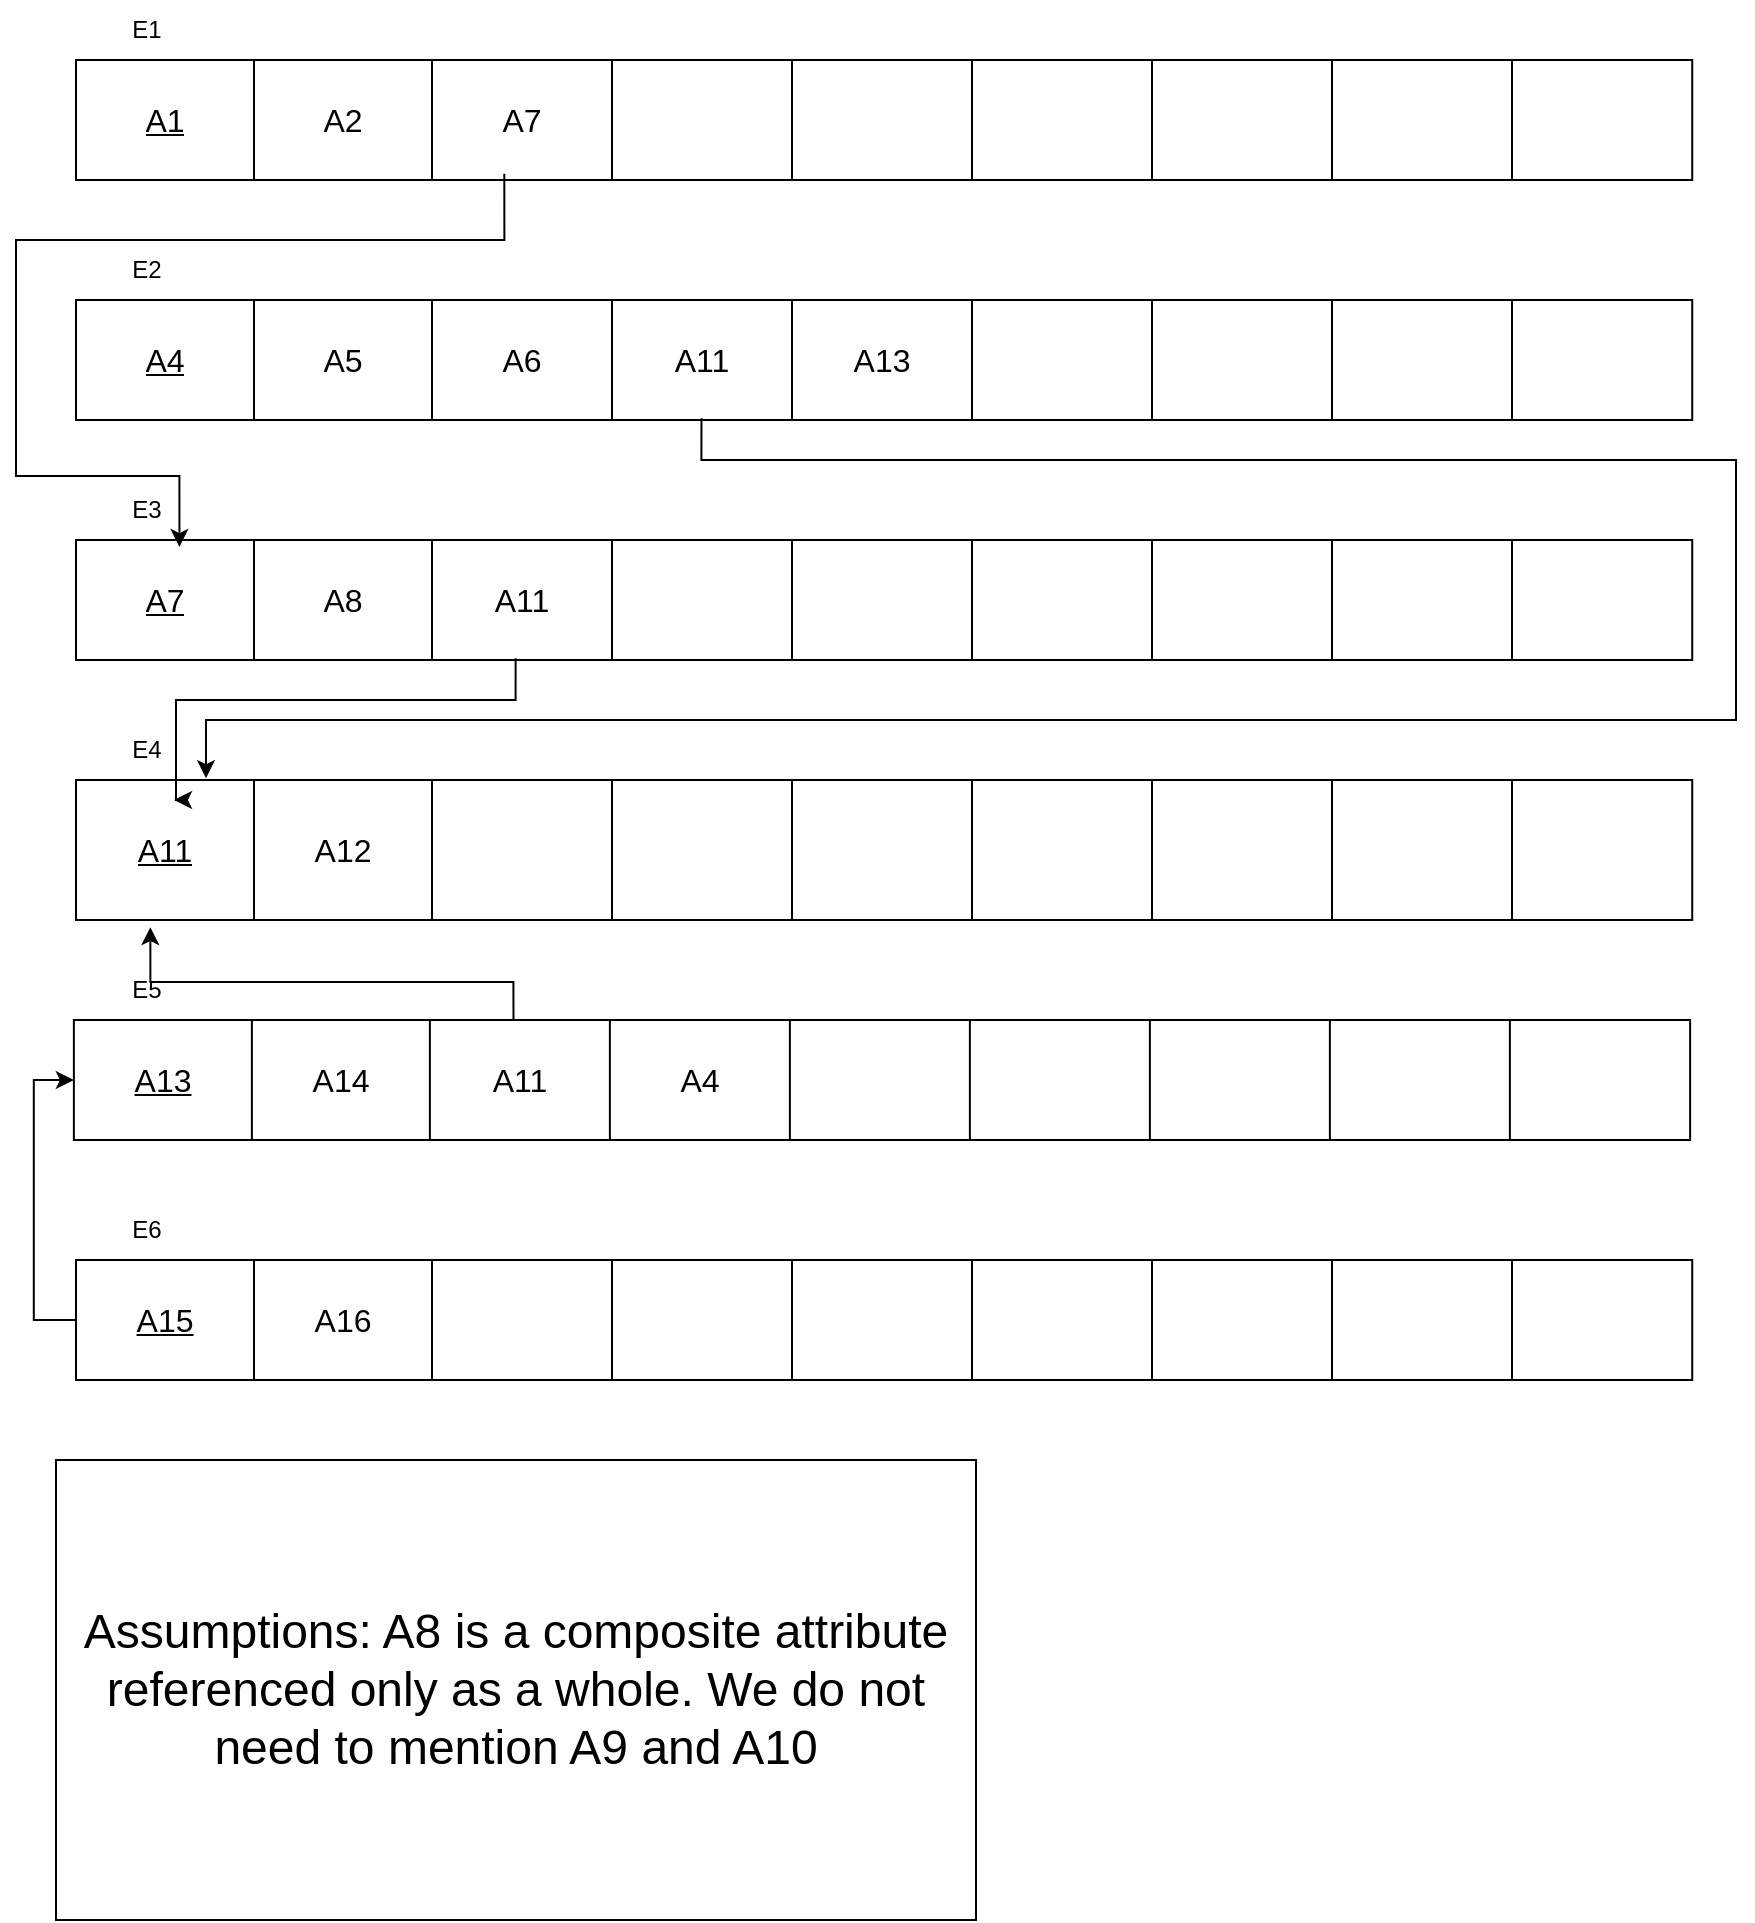 <mxfile version="24.4.14" type="github">
  <diagram name="Page-1" id="Azx6MxXu8d3ZNMTHgRY9">
    <mxGraphModel dx="1050" dy="986" grid="1" gridSize="10" guides="1" tooltips="1" connect="1" arrows="1" fold="1" page="1" pageScale="1" pageWidth="827" pageHeight="1169" math="0" shadow="0">
      <root>
        <mxCell id="0" />
        <mxCell id="1" parent="0" />
        <mxCell id="9blI58XOAfm6yzByAUCA-56" value="E1" style="text;html=1;align=center;verticalAlign=middle;resizable=0;points=[];autosize=1;strokeColor=none;fillColor=none;" vertex="1" parent="1">
          <mxGeometry x="55" y="60" width="40" height="30" as="geometry" />
        </mxCell>
        <mxCell id="9blI58XOAfm6yzByAUCA-1" value="" style="shape=table;startSize=0;container=1;collapsible=0;childLayout=tableLayout;fontSize=16;" vertex="1" parent="1">
          <mxGeometry x="40" y="210" width="808.12" height="60" as="geometry" />
        </mxCell>
        <mxCell id="9blI58XOAfm6yzByAUCA-2" value="" style="shape=tableRow;horizontal=0;startSize=0;swimlaneHead=0;swimlaneBody=0;strokeColor=inherit;top=0;left=0;bottom=0;right=0;collapsible=0;dropTarget=0;fillColor=none;points=[[0,0.5],[1,0.5]];portConstraint=eastwest;fontSize=16;" vertex="1" parent="9blI58XOAfm6yzByAUCA-1">
          <mxGeometry width="808.12" height="60" as="geometry" />
        </mxCell>
        <mxCell id="9blI58XOAfm6yzByAUCA-37" value="&lt;u&gt;A4&lt;/u&gt;" style="shape=partialRectangle;html=1;whiteSpace=wrap;connectable=0;strokeColor=inherit;overflow=hidden;fillColor=none;top=0;left=0;bottom=0;right=0;pointerEvents=1;fontSize=16;" vertex="1" parent="9blI58XOAfm6yzByAUCA-2">
          <mxGeometry width="89" height="60" as="geometry">
            <mxRectangle width="89" height="60" as="alternateBounds" />
          </mxGeometry>
        </mxCell>
        <mxCell id="9blI58XOAfm6yzByAUCA-3" value="A5" style="shape=partialRectangle;html=1;whiteSpace=wrap;connectable=0;strokeColor=inherit;overflow=hidden;fillColor=none;top=0;left=0;bottom=0;right=0;pointerEvents=1;fontSize=16;" vertex="1" parent="9blI58XOAfm6yzByAUCA-2">
          <mxGeometry x="89" width="89" height="60" as="geometry">
            <mxRectangle width="89" height="60" as="alternateBounds" />
          </mxGeometry>
        </mxCell>
        <mxCell id="9blI58XOAfm6yzByAUCA-4" value="A6" style="shape=partialRectangle;html=1;whiteSpace=wrap;connectable=0;strokeColor=inherit;overflow=hidden;fillColor=none;top=0;left=0;bottom=0;right=0;pointerEvents=1;fontSize=16;" vertex="1" parent="9blI58XOAfm6yzByAUCA-2">
          <mxGeometry x="178" width="90" height="60" as="geometry">
            <mxRectangle width="90" height="60" as="alternateBounds" />
          </mxGeometry>
        </mxCell>
        <mxCell id="9blI58XOAfm6yzByAUCA-5" value="A11" style="shape=partialRectangle;html=1;whiteSpace=wrap;connectable=0;strokeColor=inherit;overflow=hidden;fillColor=none;top=0;left=0;bottom=0;right=0;pointerEvents=1;fontSize=16;" vertex="1" parent="9blI58XOAfm6yzByAUCA-2">
          <mxGeometry x="268" width="90" height="60" as="geometry">
            <mxRectangle width="90" height="60" as="alternateBounds" />
          </mxGeometry>
        </mxCell>
        <mxCell id="9blI58XOAfm6yzByAUCA-40" value="A13" style="shape=partialRectangle;html=1;whiteSpace=wrap;connectable=0;strokeColor=inherit;overflow=hidden;fillColor=none;top=0;left=0;bottom=0;right=0;pointerEvents=1;fontSize=16;" vertex="1" parent="9blI58XOAfm6yzByAUCA-2">
          <mxGeometry x="358" width="90" height="60" as="geometry">
            <mxRectangle width="90" height="60" as="alternateBounds" />
          </mxGeometry>
        </mxCell>
        <mxCell id="9blI58XOAfm6yzByAUCA-41" value="" style="shape=partialRectangle;html=1;whiteSpace=wrap;connectable=0;strokeColor=inherit;overflow=hidden;fillColor=none;top=0;left=0;bottom=0;right=0;pointerEvents=1;fontSize=16;" vertex="1" parent="9blI58XOAfm6yzByAUCA-2">
          <mxGeometry x="448" width="90" height="60" as="geometry">
            <mxRectangle width="90" height="60" as="alternateBounds" />
          </mxGeometry>
        </mxCell>
        <mxCell id="9blI58XOAfm6yzByAUCA-42" style="shape=partialRectangle;html=1;whiteSpace=wrap;connectable=0;strokeColor=inherit;overflow=hidden;fillColor=none;top=0;left=0;bottom=0;right=0;pointerEvents=1;fontSize=16;" vertex="1" parent="9blI58XOAfm6yzByAUCA-2">
          <mxGeometry x="538" width="90" height="60" as="geometry">
            <mxRectangle width="90" height="60" as="alternateBounds" />
          </mxGeometry>
        </mxCell>
        <mxCell id="9blI58XOAfm6yzByAUCA-43" value="" style="shape=partialRectangle;html=1;whiteSpace=wrap;connectable=0;strokeColor=inherit;overflow=hidden;fillColor=none;top=0;left=0;bottom=0;right=0;pointerEvents=1;fontSize=16;" vertex="1" parent="9blI58XOAfm6yzByAUCA-2">
          <mxGeometry x="628" width="90" height="60" as="geometry">
            <mxRectangle width="90" height="60" as="alternateBounds" />
          </mxGeometry>
        </mxCell>
        <mxCell id="9blI58XOAfm6yzByAUCA-44" value="" style="shape=partialRectangle;html=1;whiteSpace=wrap;connectable=0;strokeColor=inherit;overflow=hidden;fillColor=none;top=0;left=0;bottom=0;right=0;pointerEvents=1;fontSize=16;" vertex="1" parent="9blI58XOAfm6yzByAUCA-2">
          <mxGeometry x="718" width="90" height="60" as="geometry">
            <mxRectangle width="90" height="60" as="alternateBounds" />
          </mxGeometry>
        </mxCell>
        <mxCell id="9blI58XOAfm6yzByAUCA-38" value="E2" style="text;html=1;align=center;verticalAlign=middle;resizable=0;points=[];autosize=1;strokeColor=none;fillColor=none;" vertex="1" parent="1">
          <mxGeometry x="55" y="180" width="40" height="30" as="geometry" />
        </mxCell>
        <mxCell id="9blI58XOAfm6yzByAUCA-45" value="" style="shape=table;startSize=0;container=1;collapsible=0;childLayout=tableLayout;fontSize=16;" vertex="1" parent="1">
          <mxGeometry x="40" y="90" width="808.12" height="60" as="geometry" />
        </mxCell>
        <mxCell id="9blI58XOAfm6yzByAUCA-46" value="" style="shape=tableRow;horizontal=0;startSize=0;swimlaneHead=0;swimlaneBody=0;strokeColor=inherit;top=0;left=0;bottom=0;right=0;collapsible=0;dropTarget=0;fillColor=none;points=[[0,0.5],[1,0.5]];portConstraint=eastwest;fontSize=16;" vertex="1" parent="9blI58XOAfm6yzByAUCA-45">
          <mxGeometry width="808.12" height="60" as="geometry" />
        </mxCell>
        <mxCell id="9blI58XOAfm6yzByAUCA-47" value="&lt;u&gt;A1&lt;/u&gt;" style="shape=partialRectangle;html=1;whiteSpace=wrap;connectable=0;strokeColor=inherit;overflow=hidden;fillColor=none;top=0;left=0;bottom=0;right=0;pointerEvents=1;fontSize=16;" vertex="1" parent="9blI58XOAfm6yzByAUCA-46">
          <mxGeometry width="89" height="60" as="geometry">
            <mxRectangle width="89" height="60" as="alternateBounds" />
          </mxGeometry>
        </mxCell>
        <mxCell id="9blI58XOAfm6yzByAUCA-48" value="A2" style="shape=partialRectangle;html=1;whiteSpace=wrap;connectable=0;strokeColor=inherit;overflow=hidden;fillColor=none;top=0;left=0;bottom=0;right=0;pointerEvents=1;fontSize=16;" vertex="1" parent="9blI58XOAfm6yzByAUCA-46">
          <mxGeometry x="89" width="89" height="60" as="geometry">
            <mxRectangle width="89" height="60" as="alternateBounds" />
          </mxGeometry>
        </mxCell>
        <mxCell id="9blI58XOAfm6yzByAUCA-49" value="A7" style="shape=partialRectangle;html=1;whiteSpace=wrap;connectable=0;strokeColor=inherit;overflow=hidden;fillColor=none;top=0;left=0;bottom=0;right=0;pointerEvents=1;fontSize=16;" vertex="1" parent="9blI58XOAfm6yzByAUCA-46">
          <mxGeometry x="178" width="90" height="60" as="geometry">
            <mxRectangle width="90" height="60" as="alternateBounds" />
          </mxGeometry>
        </mxCell>
        <mxCell id="9blI58XOAfm6yzByAUCA-50" value="" style="shape=partialRectangle;html=1;whiteSpace=wrap;connectable=0;strokeColor=inherit;overflow=hidden;fillColor=none;top=0;left=0;bottom=0;right=0;pointerEvents=1;fontSize=16;" vertex="1" parent="9blI58XOAfm6yzByAUCA-46">
          <mxGeometry x="268" width="90" height="60" as="geometry">
            <mxRectangle width="90" height="60" as="alternateBounds" />
          </mxGeometry>
        </mxCell>
        <mxCell id="9blI58XOAfm6yzByAUCA-51" value="" style="shape=partialRectangle;html=1;whiteSpace=wrap;connectable=0;strokeColor=inherit;overflow=hidden;fillColor=none;top=0;left=0;bottom=0;right=0;pointerEvents=1;fontSize=16;" vertex="1" parent="9blI58XOAfm6yzByAUCA-46">
          <mxGeometry x="358" width="90" height="60" as="geometry">
            <mxRectangle width="90" height="60" as="alternateBounds" />
          </mxGeometry>
        </mxCell>
        <mxCell id="9blI58XOAfm6yzByAUCA-52" value="" style="shape=partialRectangle;html=1;whiteSpace=wrap;connectable=0;strokeColor=inherit;overflow=hidden;fillColor=none;top=0;left=0;bottom=0;right=0;pointerEvents=1;fontSize=16;" vertex="1" parent="9blI58XOAfm6yzByAUCA-46">
          <mxGeometry x="448" width="90" height="60" as="geometry">
            <mxRectangle width="90" height="60" as="alternateBounds" />
          </mxGeometry>
        </mxCell>
        <mxCell id="9blI58XOAfm6yzByAUCA-53" style="shape=partialRectangle;html=1;whiteSpace=wrap;connectable=0;strokeColor=inherit;overflow=hidden;fillColor=none;top=0;left=0;bottom=0;right=0;pointerEvents=1;fontSize=16;" vertex="1" parent="9blI58XOAfm6yzByAUCA-46">
          <mxGeometry x="538" width="90" height="60" as="geometry">
            <mxRectangle width="90" height="60" as="alternateBounds" />
          </mxGeometry>
        </mxCell>
        <mxCell id="9blI58XOAfm6yzByAUCA-54" value="" style="shape=partialRectangle;html=1;whiteSpace=wrap;connectable=0;strokeColor=inherit;overflow=hidden;fillColor=none;top=0;left=0;bottom=0;right=0;pointerEvents=1;fontSize=16;" vertex="1" parent="9blI58XOAfm6yzByAUCA-46">
          <mxGeometry x="628" width="90" height="60" as="geometry">
            <mxRectangle width="90" height="60" as="alternateBounds" />
          </mxGeometry>
        </mxCell>
        <mxCell id="9blI58XOAfm6yzByAUCA-55" value="" style="shape=partialRectangle;html=1;whiteSpace=wrap;connectable=0;strokeColor=inherit;overflow=hidden;fillColor=none;top=0;left=0;bottom=0;right=0;pointerEvents=1;fontSize=16;" vertex="1" parent="9blI58XOAfm6yzByAUCA-46">
          <mxGeometry x="718" width="90" height="60" as="geometry">
            <mxRectangle width="90" height="60" as="alternateBounds" />
          </mxGeometry>
        </mxCell>
        <mxCell id="9blI58XOAfm6yzByAUCA-72" value="" style="shape=table;startSize=0;container=1;collapsible=0;childLayout=tableLayout;fontSize=16;" vertex="1" parent="1">
          <mxGeometry x="40" y="330" width="808.12" height="60" as="geometry" />
        </mxCell>
        <mxCell id="9blI58XOAfm6yzByAUCA-73" value="" style="shape=tableRow;horizontal=0;startSize=0;swimlaneHead=0;swimlaneBody=0;strokeColor=inherit;top=0;left=0;bottom=0;right=0;collapsible=0;dropTarget=0;fillColor=none;points=[[0,0.5],[1,0.5]];portConstraint=eastwest;fontSize=16;" vertex="1" parent="9blI58XOAfm6yzByAUCA-72">
          <mxGeometry width="808.12" height="60" as="geometry" />
        </mxCell>
        <mxCell id="9blI58XOAfm6yzByAUCA-74" value="&lt;u&gt;A7&lt;/u&gt;" style="shape=partialRectangle;html=1;whiteSpace=wrap;connectable=0;strokeColor=inherit;overflow=hidden;fillColor=none;top=0;left=0;bottom=0;right=0;pointerEvents=1;fontSize=16;" vertex="1" parent="9blI58XOAfm6yzByAUCA-73">
          <mxGeometry width="89" height="60" as="geometry">
            <mxRectangle width="89" height="60" as="alternateBounds" />
          </mxGeometry>
        </mxCell>
        <mxCell id="9blI58XOAfm6yzByAUCA-75" value="A8" style="shape=partialRectangle;html=1;whiteSpace=wrap;connectable=0;strokeColor=inherit;overflow=hidden;fillColor=none;top=0;left=0;bottom=0;right=0;pointerEvents=1;fontSize=16;" vertex="1" parent="9blI58XOAfm6yzByAUCA-73">
          <mxGeometry x="89" width="89" height="60" as="geometry">
            <mxRectangle width="89" height="60" as="alternateBounds" />
          </mxGeometry>
        </mxCell>
        <mxCell id="9blI58XOAfm6yzByAUCA-76" value="A11" style="shape=partialRectangle;html=1;whiteSpace=wrap;connectable=0;strokeColor=inherit;overflow=hidden;fillColor=none;top=0;left=0;bottom=0;right=0;pointerEvents=1;fontSize=16;" vertex="1" parent="9blI58XOAfm6yzByAUCA-73">
          <mxGeometry x="178" width="90" height="60" as="geometry">
            <mxRectangle width="90" height="60" as="alternateBounds" />
          </mxGeometry>
        </mxCell>
        <mxCell id="9blI58XOAfm6yzByAUCA-77" value="" style="shape=partialRectangle;html=1;whiteSpace=wrap;connectable=0;strokeColor=inherit;overflow=hidden;fillColor=none;top=0;left=0;bottom=0;right=0;pointerEvents=1;fontSize=16;" vertex="1" parent="9blI58XOAfm6yzByAUCA-73">
          <mxGeometry x="268" width="90" height="60" as="geometry">
            <mxRectangle width="90" height="60" as="alternateBounds" />
          </mxGeometry>
        </mxCell>
        <mxCell id="9blI58XOAfm6yzByAUCA-78" value="" style="shape=partialRectangle;html=1;whiteSpace=wrap;connectable=0;strokeColor=inherit;overflow=hidden;fillColor=none;top=0;left=0;bottom=0;right=0;pointerEvents=1;fontSize=16;" vertex="1" parent="9blI58XOAfm6yzByAUCA-73">
          <mxGeometry x="358" width="90" height="60" as="geometry">
            <mxRectangle width="90" height="60" as="alternateBounds" />
          </mxGeometry>
        </mxCell>
        <mxCell id="9blI58XOAfm6yzByAUCA-79" value="" style="shape=partialRectangle;html=1;whiteSpace=wrap;connectable=0;strokeColor=inherit;overflow=hidden;fillColor=none;top=0;left=0;bottom=0;right=0;pointerEvents=1;fontSize=16;" vertex="1" parent="9blI58XOAfm6yzByAUCA-73">
          <mxGeometry x="448" width="90" height="60" as="geometry">
            <mxRectangle width="90" height="60" as="alternateBounds" />
          </mxGeometry>
        </mxCell>
        <mxCell id="9blI58XOAfm6yzByAUCA-80" style="shape=partialRectangle;html=1;whiteSpace=wrap;connectable=0;strokeColor=inherit;overflow=hidden;fillColor=none;top=0;left=0;bottom=0;right=0;pointerEvents=1;fontSize=16;" vertex="1" parent="9blI58XOAfm6yzByAUCA-73">
          <mxGeometry x="538" width="90" height="60" as="geometry">
            <mxRectangle width="90" height="60" as="alternateBounds" />
          </mxGeometry>
        </mxCell>
        <mxCell id="9blI58XOAfm6yzByAUCA-81" value="" style="shape=partialRectangle;html=1;whiteSpace=wrap;connectable=0;strokeColor=inherit;overflow=hidden;fillColor=none;top=0;left=0;bottom=0;right=0;pointerEvents=1;fontSize=16;" vertex="1" parent="9blI58XOAfm6yzByAUCA-73">
          <mxGeometry x="628" width="90" height="60" as="geometry">
            <mxRectangle width="90" height="60" as="alternateBounds" />
          </mxGeometry>
        </mxCell>
        <mxCell id="9blI58XOAfm6yzByAUCA-82" value="" style="shape=partialRectangle;html=1;whiteSpace=wrap;connectable=0;strokeColor=inherit;overflow=hidden;fillColor=none;top=0;left=0;bottom=0;right=0;pointerEvents=1;fontSize=16;" vertex="1" parent="9blI58XOAfm6yzByAUCA-73">
          <mxGeometry x="718" width="90" height="60" as="geometry">
            <mxRectangle width="90" height="60" as="alternateBounds" />
          </mxGeometry>
        </mxCell>
        <mxCell id="9blI58XOAfm6yzByAUCA-83" value="E3" style="text;html=1;align=center;verticalAlign=middle;resizable=0;points=[];autosize=1;strokeColor=none;fillColor=none;" vertex="1" parent="1">
          <mxGeometry x="55" y="300" width="40" height="30" as="geometry" />
        </mxCell>
        <mxCell id="9blI58XOAfm6yzByAUCA-84" value="" style="shape=table;startSize=0;container=1;collapsible=0;childLayout=tableLayout;fontSize=16;" vertex="1" parent="1">
          <mxGeometry x="40" y="450" width="808.12" height="70" as="geometry" />
        </mxCell>
        <mxCell id="9blI58XOAfm6yzByAUCA-85" value="" style="shape=tableRow;horizontal=0;startSize=0;swimlaneHead=0;swimlaneBody=0;strokeColor=inherit;top=0;left=0;bottom=0;right=0;collapsible=0;dropTarget=0;fillColor=none;points=[[0,0.5],[1,0.5]];portConstraint=eastwest;fontSize=16;" vertex="1" parent="9blI58XOAfm6yzByAUCA-84">
          <mxGeometry width="808.12" height="70" as="geometry" />
        </mxCell>
        <mxCell id="9blI58XOAfm6yzByAUCA-86" value="&lt;u&gt;A11&lt;/u&gt;" style="shape=partialRectangle;html=1;whiteSpace=wrap;connectable=0;strokeColor=inherit;overflow=hidden;fillColor=none;top=0;left=0;bottom=0;right=0;pointerEvents=1;fontSize=16;" vertex="1" parent="9blI58XOAfm6yzByAUCA-85">
          <mxGeometry width="89" height="70" as="geometry">
            <mxRectangle width="89" height="70" as="alternateBounds" />
          </mxGeometry>
        </mxCell>
        <mxCell id="9blI58XOAfm6yzByAUCA-87" value="A12" style="shape=partialRectangle;html=1;whiteSpace=wrap;connectable=0;strokeColor=inherit;overflow=hidden;fillColor=none;top=0;left=0;bottom=0;right=0;pointerEvents=1;fontSize=16;" vertex="1" parent="9blI58XOAfm6yzByAUCA-85">
          <mxGeometry x="89" width="89" height="70" as="geometry">
            <mxRectangle width="89" height="70" as="alternateBounds" />
          </mxGeometry>
        </mxCell>
        <mxCell id="9blI58XOAfm6yzByAUCA-88" value="" style="shape=partialRectangle;html=1;whiteSpace=wrap;connectable=0;strokeColor=inherit;overflow=hidden;fillColor=none;top=0;left=0;bottom=0;right=0;pointerEvents=1;fontSize=16;" vertex="1" parent="9blI58XOAfm6yzByAUCA-85">
          <mxGeometry x="178" width="90" height="70" as="geometry">
            <mxRectangle width="90" height="70" as="alternateBounds" />
          </mxGeometry>
        </mxCell>
        <mxCell id="9blI58XOAfm6yzByAUCA-89" value="" style="shape=partialRectangle;html=1;whiteSpace=wrap;connectable=0;strokeColor=inherit;overflow=hidden;fillColor=none;top=0;left=0;bottom=0;right=0;pointerEvents=1;fontSize=16;" vertex="1" parent="9blI58XOAfm6yzByAUCA-85">
          <mxGeometry x="268" width="90" height="70" as="geometry">
            <mxRectangle width="90" height="70" as="alternateBounds" />
          </mxGeometry>
        </mxCell>
        <mxCell id="9blI58XOAfm6yzByAUCA-90" value="" style="shape=partialRectangle;html=1;whiteSpace=wrap;connectable=0;strokeColor=inherit;overflow=hidden;fillColor=none;top=0;left=0;bottom=0;right=0;pointerEvents=1;fontSize=16;" vertex="1" parent="9blI58XOAfm6yzByAUCA-85">
          <mxGeometry x="358" width="90" height="70" as="geometry">
            <mxRectangle width="90" height="70" as="alternateBounds" />
          </mxGeometry>
        </mxCell>
        <mxCell id="9blI58XOAfm6yzByAUCA-91" value="" style="shape=partialRectangle;html=1;whiteSpace=wrap;connectable=0;strokeColor=inherit;overflow=hidden;fillColor=none;top=0;left=0;bottom=0;right=0;pointerEvents=1;fontSize=16;" vertex="1" parent="9blI58XOAfm6yzByAUCA-85">
          <mxGeometry x="448" width="90" height="70" as="geometry">
            <mxRectangle width="90" height="70" as="alternateBounds" />
          </mxGeometry>
        </mxCell>
        <mxCell id="9blI58XOAfm6yzByAUCA-92" style="shape=partialRectangle;html=1;whiteSpace=wrap;connectable=0;strokeColor=inherit;overflow=hidden;fillColor=none;top=0;left=0;bottom=0;right=0;pointerEvents=1;fontSize=16;" vertex="1" parent="9blI58XOAfm6yzByAUCA-85">
          <mxGeometry x="538" width="90" height="70" as="geometry">
            <mxRectangle width="90" height="70" as="alternateBounds" />
          </mxGeometry>
        </mxCell>
        <mxCell id="9blI58XOAfm6yzByAUCA-93" value="" style="shape=partialRectangle;html=1;whiteSpace=wrap;connectable=0;strokeColor=inherit;overflow=hidden;fillColor=none;top=0;left=0;bottom=0;right=0;pointerEvents=1;fontSize=16;" vertex="1" parent="9blI58XOAfm6yzByAUCA-85">
          <mxGeometry x="628" width="90" height="70" as="geometry">
            <mxRectangle width="90" height="70" as="alternateBounds" />
          </mxGeometry>
        </mxCell>
        <mxCell id="9blI58XOAfm6yzByAUCA-94" value="" style="shape=partialRectangle;html=1;whiteSpace=wrap;connectable=0;strokeColor=inherit;overflow=hidden;fillColor=none;top=0;left=0;bottom=0;right=0;pointerEvents=1;fontSize=16;" vertex="1" parent="9blI58XOAfm6yzByAUCA-85">
          <mxGeometry x="718" width="90" height="70" as="geometry">
            <mxRectangle width="90" height="70" as="alternateBounds" />
          </mxGeometry>
        </mxCell>
        <mxCell id="9blI58XOAfm6yzByAUCA-95" value="E4" style="text;html=1;align=center;verticalAlign=middle;resizable=0;points=[];autosize=1;strokeColor=none;fillColor=none;" vertex="1" parent="1">
          <mxGeometry x="55" y="420" width="40" height="30" as="geometry" />
        </mxCell>
        <mxCell id="9blI58XOAfm6yzByAUCA-96" value="" style="shape=table;startSize=0;container=1;collapsible=0;childLayout=tableLayout;fontSize=16;" vertex="1" parent="1">
          <mxGeometry x="38.94" y="570" width="808.12" height="60" as="geometry" />
        </mxCell>
        <mxCell id="9blI58XOAfm6yzByAUCA-97" value="" style="shape=tableRow;horizontal=0;startSize=0;swimlaneHead=0;swimlaneBody=0;strokeColor=inherit;top=0;left=0;bottom=0;right=0;collapsible=0;dropTarget=0;fillColor=none;points=[[0,0.5],[1,0.5]];portConstraint=eastwest;fontSize=16;" vertex="1" parent="9blI58XOAfm6yzByAUCA-96">
          <mxGeometry width="808.12" height="60" as="geometry" />
        </mxCell>
        <mxCell id="9blI58XOAfm6yzByAUCA-98" value="&lt;u&gt;A13&lt;/u&gt;" style="shape=partialRectangle;html=1;whiteSpace=wrap;connectable=0;strokeColor=inherit;overflow=hidden;fillColor=none;top=0;left=0;bottom=0;right=0;pointerEvents=1;fontSize=16;" vertex="1" parent="9blI58XOAfm6yzByAUCA-97">
          <mxGeometry width="89" height="60" as="geometry">
            <mxRectangle width="89" height="60" as="alternateBounds" />
          </mxGeometry>
        </mxCell>
        <mxCell id="9blI58XOAfm6yzByAUCA-99" value="A14" style="shape=partialRectangle;html=1;whiteSpace=wrap;connectable=0;strokeColor=inherit;overflow=hidden;fillColor=none;top=0;left=0;bottom=0;right=0;pointerEvents=1;fontSize=16;" vertex="1" parent="9blI58XOAfm6yzByAUCA-97">
          <mxGeometry x="89" width="89" height="60" as="geometry">
            <mxRectangle width="89" height="60" as="alternateBounds" />
          </mxGeometry>
        </mxCell>
        <mxCell id="9blI58XOAfm6yzByAUCA-100" value="A11" style="shape=partialRectangle;html=1;whiteSpace=wrap;connectable=0;strokeColor=inherit;overflow=hidden;fillColor=none;top=0;left=0;bottom=0;right=0;pointerEvents=1;fontSize=16;" vertex="1" parent="9blI58XOAfm6yzByAUCA-97">
          <mxGeometry x="178" width="90" height="60" as="geometry">
            <mxRectangle width="90" height="60" as="alternateBounds" />
          </mxGeometry>
        </mxCell>
        <mxCell id="9blI58XOAfm6yzByAUCA-101" value="A4" style="shape=partialRectangle;html=1;whiteSpace=wrap;connectable=0;strokeColor=inherit;overflow=hidden;fillColor=none;top=0;left=0;bottom=0;right=0;pointerEvents=1;fontSize=16;" vertex="1" parent="9blI58XOAfm6yzByAUCA-97">
          <mxGeometry x="268" width="90" height="60" as="geometry">
            <mxRectangle width="90" height="60" as="alternateBounds" />
          </mxGeometry>
        </mxCell>
        <mxCell id="9blI58XOAfm6yzByAUCA-102" value="" style="shape=partialRectangle;html=1;whiteSpace=wrap;connectable=0;strokeColor=inherit;overflow=hidden;fillColor=none;top=0;left=0;bottom=0;right=0;pointerEvents=1;fontSize=16;" vertex="1" parent="9blI58XOAfm6yzByAUCA-97">
          <mxGeometry x="358" width="90" height="60" as="geometry">
            <mxRectangle width="90" height="60" as="alternateBounds" />
          </mxGeometry>
        </mxCell>
        <mxCell id="9blI58XOAfm6yzByAUCA-103" value="" style="shape=partialRectangle;html=1;whiteSpace=wrap;connectable=0;strokeColor=inherit;overflow=hidden;fillColor=none;top=0;left=0;bottom=0;right=0;pointerEvents=1;fontSize=16;" vertex="1" parent="9blI58XOAfm6yzByAUCA-97">
          <mxGeometry x="448" width="90" height="60" as="geometry">
            <mxRectangle width="90" height="60" as="alternateBounds" />
          </mxGeometry>
        </mxCell>
        <mxCell id="9blI58XOAfm6yzByAUCA-104" style="shape=partialRectangle;html=1;whiteSpace=wrap;connectable=0;strokeColor=inherit;overflow=hidden;fillColor=none;top=0;left=0;bottom=0;right=0;pointerEvents=1;fontSize=16;" vertex="1" parent="9blI58XOAfm6yzByAUCA-97">
          <mxGeometry x="538" width="90" height="60" as="geometry">
            <mxRectangle width="90" height="60" as="alternateBounds" />
          </mxGeometry>
        </mxCell>
        <mxCell id="9blI58XOAfm6yzByAUCA-105" value="" style="shape=partialRectangle;html=1;whiteSpace=wrap;connectable=0;strokeColor=inherit;overflow=hidden;fillColor=none;top=0;left=0;bottom=0;right=0;pointerEvents=1;fontSize=16;" vertex="1" parent="9blI58XOAfm6yzByAUCA-97">
          <mxGeometry x="628" width="90" height="60" as="geometry">
            <mxRectangle width="90" height="60" as="alternateBounds" />
          </mxGeometry>
        </mxCell>
        <mxCell id="9blI58XOAfm6yzByAUCA-106" value="" style="shape=partialRectangle;html=1;whiteSpace=wrap;connectable=0;strokeColor=inherit;overflow=hidden;fillColor=none;top=0;left=0;bottom=0;right=0;pointerEvents=1;fontSize=16;" vertex="1" parent="9blI58XOAfm6yzByAUCA-97">
          <mxGeometry x="718" width="90" height="60" as="geometry">
            <mxRectangle width="90" height="60" as="alternateBounds" />
          </mxGeometry>
        </mxCell>
        <mxCell id="9blI58XOAfm6yzByAUCA-107" value="E5" style="text;html=1;align=center;verticalAlign=middle;resizable=0;points=[];autosize=1;strokeColor=none;fillColor=none;" vertex="1" parent="1">
          <mxGeometry x="55" y="540" width="40" height="30" as="geometry" />
        </mxCell>
        <mxCell id="9blI58XOAfm6yzByAUCA-109" value="E6" style="text;html=1;align=center;verticalAlign=middle;resizable=0;points=[];autosize=1;strokeColor=none;fillColor=none;" vertex="1" parent="1">
          <mxGeometry x="55" y="660" width="40" height="30" as="geometry" />
        </mxCell>
        <mxCell id="9blI58XOAfm6yzByAUCA-110" value="" style="shape=table;startSize=0;container=1;collapsible=0;childLayout=tableLayout;fontSize=16;" vertex="1" parent="1">
          <mxGeometry x="40" y="690" width="808.12" height="60" as="geometry" />
        </mxCell>
        <mxCell id="9blI58XOAfm6yzByAUCA-111" value="" style="shape=tableRow;horizontal=0;startSize=0;swimlaneHead=0;swimlaneBody=0;strokeColor=inherit;top=0;left=0;bottom=0;right=0;collapsible=0;dropTarget=0;fillColor=none;points=[[0,0.5],[1,0.5]];portConstraint=eastwest;fontSize=16;" vertex="1" parent="9blI58XOAfm6yzByAUCA-110">
          <mxGeometry width="808.12" height="60" as="geometry" />
        </mxCell>
        <mxCell id="9blI58XOAfm6yzByAUCA-112" value="&lt;u&gt;A15&lt;/u&gt;" style="shape=partialRectangle;html=1;whiteSpace=wrap;connectable=0;strokeColor=inherit;overflow=hidden;fillColor=none;top=0;left=0;bottom=0;right=0;pointerEvents=1;fontSize=16;" vertex="1" parent="9blI58XOAfm6yzByAUCA-111">
          <mxGeometry width="89" height="60" as="geometry">
            <mxRectangle width="89" height="60" as="alternateBounds" />
          </mxGeometry>
        </mxCell>
        <mxCell id="9blI58XOAfm6yzByAUCA-113" value="A16" style="shape=partialRectangle;html=1;whiteSpace=wrap;connectable=0;strokeColor=inherit;overflow=hidden;fillColor=none;top=0;left=0;bottom=0;right=0;pointerEvents=1;fontSize=16;" vertex="1" parent="9blI58XOAfm6yzByAUCA-111">
          <mxGeometry x="89" width="89" height="60" as="geometry">
            <mxRectangle width="89" height="60" as="alternateBounds" />
          </mxGeometry>
        </mxCell>
        <mxCell id="9blI58XOAfm6yzByAUCA-114" value="" style="shape=partialRectangle;html=1;whiteSpace=wrap;connectable=0;strokeColor=inherit;overflow=hidden;fillColor=none;top=0;left=0;bottom=0;right=0;pointerEvents=1;fontSize=16;" vertex="1" parent="9blI58XOAfm6yzByAUCA-111">
          <mxGeometry x="178" width="90" height="60" as="geometry">
            <mxRectangle width="90" height="60" as="alternateBounds" />
          </mxGeometry>
        </mxCell>
        <mxCell id="9blI58XOAfm6yzByAUCA-115" value="" style="shape=partialRectangle;html=1;whiteSpace=wrap;connectable=0;strokeColor=inherit;overflow=hidden;fillColor=none;top=0;left=0;bottom=0;right=0;pointerEvents=1;fontSize=16;" vertex="1" parent="9blI58XOAfm6yzByAUCA-111">
          <mxGeometry x="268" width="90" height="60" as="geometry">
            <mxRectangle width="90" height="60" as="alternateBounds" />
          </mxGeometry>
        </mxCell>
        <mxCell id="9blI58XOAfm6yzByAUCA-116" value="" style="shape=partialRectangle;html=1;whiteSpace=wrap;connectable=0;strokeColor=inherit;overflow=hidden;fillColor=none;top=0;left=0;bottom=0;right=0;pointerEvents=1;fontSize=16;" vertex="1" parent="9blI58XOAfm6yzByAUCA-111">
          <mxGeometry x="358" width="90" height="60" as="geometry">
            <mxRectangle width="90" height="60" as="alternateBounds" />
          </mxGeometry>
        </mxCell>
        <mxCell id="9blI58XOAfm6yzByAUCA-117" value="" style="shape=partialRectangle;html=1;whiteSpace=wrap;connectable=0;strokeColor=inherit;overflow=hidden;fillColor=none;top=0;left=0;bottom=0;right=0;pointerEvents=1;fontSize=16;" vertex="1" parent="9blI58XOAfm6yzByAUCA-111">
          <mxGeometry x="448" width="90" height="60" as="geometry">
            <mxRectangle width="90" height="60" as="alternateBounds" />
          </mxGeometry>
        </mxCell>
        <mxCell id="9blI58XOAfm6yzByAUCA-118" style="shape=partialRectangle;html=1;whiteSpace=wrap;connectable=0;strokeColor=inherit;overflow=hidden;fillColor=none;top=0;left=0;bottom=0;right=0;pointerEvents=1;fontSize=16;" vertex="1" parent="9blI58XOAfm6yzByAUCA-111">
          <mxGeometry x="538" width="90" height="60" as="geometry">
            <mxRectangle width="90" height="60" as="alternateBounds" />
          </mxGeometry>
        </mxCell>
        <mxCell id="9blI58XOAfm6yzByAUCA-119" value="" style="shape=partialRectangle;html=1;whiteSpace=wrap;connectable=0;strokeColor=inherit;overflow=hidden;fillColor=none;top=0;left=0;bottom=0;right=0;pointerEvents=1;fontSize=16;" vertex="1" parent="9blI58XOAfm6yzByAUCA-111">
          <mxGeometry x="628" width="90" height="60" as="geometry">
            <mxRectangle width="90" height="60" as="alternateBounds" />
          </mxGeometry>
        </mxCell>
        <mxCell id="9blI58XOAfm6yzByAUCA-120" value="" style="shape=partialRectangle;html=1;whiteSpace=wrap;connectable=0;strokeColor=inherit;overflow=hidden;fillColor=none;top=0;left=0;bottom=0;right=0;pointerEvents=1;fontSize=16;" vertex="1" parent="9blI58XOAfm6yzByAUCA-111">
          <mxGeometry x="718" width="90" height="60" as="geometry">
            <mxRectangle width="90" height="60" as="alternateBounds" />
          </mxGeometry>
        </mxCell>
        <mxCell id="9blI58XOAfm6yzByAUCA-133" style="edgeStyle=orthogonalEdgeStyle;rounded=0;orthogonalLoop=1;jettySize=auto;html=1;exitX=0;exitY=0.5;exitDx=0;exitDy=0;entryX=0;entryY=0.5;entryDx=0;entryDy=0;" edge="1" parent="1" source="9blI58XOAfm6yzByAUCA-111" target="9blI58XOAfm6yzByAUCA-97">
          <mxGeometry relative="1" as="geometry" />
        </mxCell>
        <mxCell id="9blI58XOAfm6yzByAUCA-135" value="" style="endArrow=classic;html=1;rounded=0;exitX=0.265;exitY=0.948;exitDx=0;exitDy=0;exitPerimeter=0;edgeStyle=orthogonalEdgeStyle;startArrow=none;startFill=0;elbow=vertical;entryX=0.064;entryY=0.059;entryDx=0;entryDy=0;entryPerimeter=0;" edge="1" parent="1" source="9blI58XOAfm6yzByAUCA-46" target="9blI58XOAfm6yzByAUCA-73">
          <mxGeometry width="50" height="50" relative="1" as="geometry">
            <mxPoint x="260" y="170" as="sourcePoint" />
            <mxPoint x="170" y="298" as="targetPoint" />
            <Array as="points">
              <mxPoint x="254" y="180" />
              <mxPoint x="10" y="180" />
              <mxPoint x="10" y="298" />
              <mxPoint x="92" y="298" />
            </Array>
          </mxGeometry>
        </mxCell>
        <mxCell id="9blI58XOAfm6yzByAUCA-137" value="&lt;font style=&quot;font-size: 24px;&quot;&gt;Assumptions: A8 is a composite attribute referenced only as a whole. We do not need to mention A9 and A10&lt;/font&gt;" style="whiteSpace=wrap;html=1;" vertex="1" parent="1">
          <mxGeometry x="30" y="790" width="460" height="230" as="geometry" />
        </mxCell>
        <mxCell id="9blI58XOAfm6yzByAUCA-138" value="" style="endArrow=classic;html=1;rounded=0;edgeStyle=orthogonalEdgeStyle;exitX=0.272;exitY=0.985;exitDx=0;exitDy=0;exitPerimeter=0;" edge="1" parent="1" source="9blI58XOAfm6yzByAUCA-73">
          <mxGeometry width="50" height="50" relative="1" as="geometry">
            <mxPoint x="390" y="620" as="sourcePoint" />
            <mxPoint x="89" y="460" as="targetPoint" />
            <Array as="points">
              <mxPoint x="260" y="410" />
              <mxPoint x="90" y="410" />
              <mxPoint x="90" y="460" />
            </Array>
          </mxGeometry>
        </mxCell>
        <mxCell id="9blI58XOAfm6yzByAUCA-139" value="" style="endArrow=classic;html=1;rounded=0;strokeColor=default;align=center;verticalAlign=middle;fontFamily=Helvetica;fontSize=11;fontColor=default;labelBackgroundColor=default;edgeStyle=orthogonalEdgeStyle;exitX=0.387;exitY=0.985;exitDx=0;exitDy=0;exitPerimeter=0;entryX=1.25;entryY=0.97;entryDx=0;entryDy=0;entryPerimeter=0;" edge="1" parent="1" source="9blI58XOAfm6yzByAUCA-2" target="9blI58XOAfm6yzByAUCA-95">
          <mxGeometry width="50" height="50" relative="1" as="geometry">
            <mxPoint x="440" y="290" as="sourcePoint" />
            <mxPoint x="110" y="420" as="targetPoint" />
            <Array as="points">
              <mxPoint x="353" y="290" />
              <mxPoint x="870" y="290" />
              <mxPoint x="870" y="420" />
              <mxPoint x="105" y="420" />
            </Array>
          </mxGeometry>
        </mxCell>
        <mxCell id="9blI58XOAfm6yzByAUCA-140" value="" style="endArrow=classic;html=1;rounded=0;strokeColor=default;align=center;verticalAlign=middle;fontFamily=Helvetica;fontSize=11;fontColor=default;labelBackgroundColor=default;edgeStyle=orthogonalEdgeStyle;entryX=0.046;entryY=1.051;entryDx=0;entryDy=0;entryPerimeter=0;exitX=0.272;exitY=0.004;exitDx=0;exitDy=0;exitPerimeter=0;" edge="1" parent="1" source="9blI58XOAfm6yzByAUCA-97" target="9blI58XOAfm6yzByAUCA-85">
          <mxGeometry width="50" height="50" relative="1" as="geometry">
            <mxPoint x="190" y="551" as="sourcePoint" />
            <mxPoint x="210" y="500" as="targetPoint" />
            <Array as="points">
              <mxPoint x="259" y="551" />
              <mxPoint x="77" y="551" />
            </Array>
          </mxGeometry>
        </mxCell>
      </root>
    </mxGraphModel>
  </diagram>
</mxfile>
